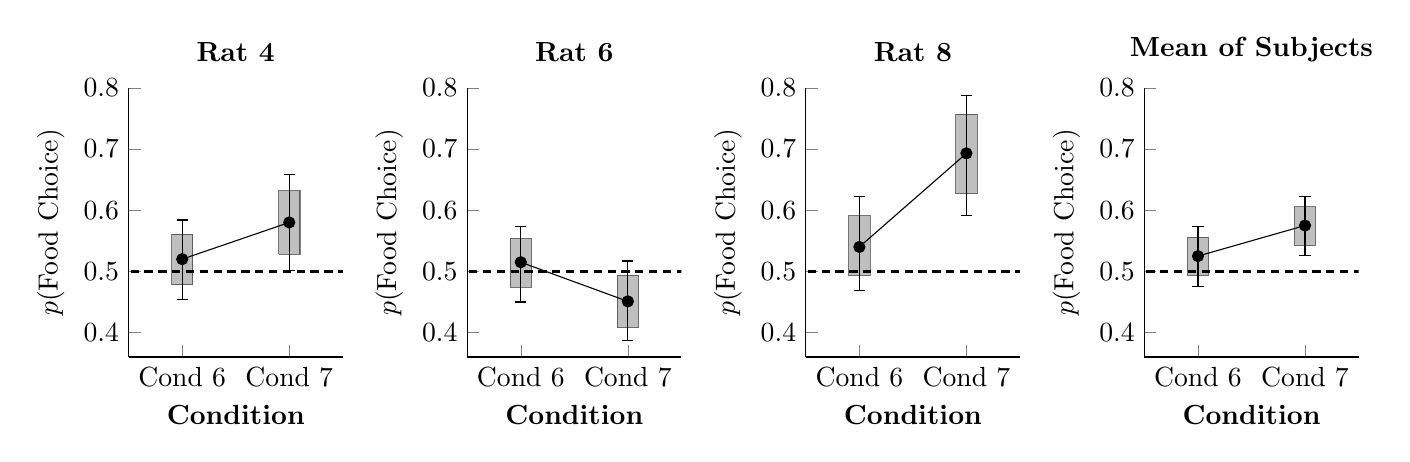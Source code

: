 \begin{tikzpicture}
	\begin{axis}[
			title={\textbf{\shortstack{Rat 4}}},
			width=4.3cm, height=5cm,
			axis x line*=bottom,
			axis y line*=left,
			xlabel={\textbf{Condition}},
			ylabel={$p(\text{Food Choice})$},
			xtick={1,2},
			xticklabels={Cond 6, Cond 7},
			scaled x ticks=false,
			ytick={0.4, 0.5, 0.6, 0.7, 0.8, 0.9, 1.0},
			xmin=0.5, xmax=2.5,
			ymin=0.36, ymax=0.8,
			bar width = 1cm,
			at={(0.0cm, 0cm)},
			legend style={at={(0.99,0.99)},anchor=north east}
		]

	
	

		\addplot[fill=gray, draw=black, opacity=0.5]
			table {
x	y
0.9	0.478
0.9	0.561
1.1	0.561
1.1	0.478
0.9	0.478

1.9	0.528
1.9	0.632
2.1	0.632
2.1	0.528
1.9	0.528
		};

		\addplot[solid, mark=*, black, error bars/.cd, y dir=both, y explicit]
			table [x=x, y=y, y error plus=eyp, y error minus=eym] {
x	y		eym	eyp
1	0.520	0.066	0.064
2	0.580	0.079	0.078
			};

		\addplot[densely dashed, thick, black]
			table {
x	y
0	0.5
5	0.5
			};

	\end{axis}

	\begin{axis}[
			title={\textbf{\shortstack{Rat 6}}},
			width=4.3cm, height=5cm,
			axis x line*=bottom,
			axis y line*=left,
			xlabel={\textbf{Condition}},
			ylabel={$p(\text{Food Choice})$},
			xtick={1,2},
			xticklabels={Cond 6, Cond 7},
			scaled x ticks=false,
			ytick={0.4, 0.5, 0.6, 0.7, 0.8, 0.9, 1.0},
			xmin=0.5, xmax=2.5,
			ymin=0.36, ymax=0.8,
			bar width = 1cm,
			at={(4.3cm, 0cm)},
			legend style={at={(0.99,0.99)},anchor=north east}
		]

		\addplot[fill=gray, draw=black, opacity=0.5]
			table {
x	y
0.9	0.474
0.9	0.554
1.1	0.554
1.1	0.474
0.9	0.474

1.9	0.408
1.9	0.494
2.1	0.494
2.1	0.408
1.9	0.408
		};

		\addplot[solid, mark=*, black, error bars/.cd, y dir=both, y explicit]
			table [x=x, y=y, y error plus=eyp, y error minus=eym] {
x	y		eym	eyp
1	0.515	0.065	0.059
2	0.451	0.064	0.066
			};

		\addplot[densely dashed, thick, black]
			table {
x	y
0	0.5
5	0.5
			};

	\end{axis}

	\begin{axis}[
			title={\textbf{\shortstack{Rat 8}}},
			width=4.3cm, height=5cm,
			axis x line*=bottom,
			axis y line*=left,
			xlabel={\textbf{Condition}},
			ylabel={$p(\text{Food Choice})$},
			xtick={1,2},
			xticklabels={Cond 6, Cond 7},
			scaled x ticks=false,
			ytick={0.4, 0.5, 0.6, 0.7, 0.8, 0.9, 1.0},
			xmin=0.5, xmax=2.5,
			ymin=0.36, ymax=0.8,
			bar width = 1cm,
			at={(8.6cm, 0.0cm)},
			legend style={at={(0.99,0.99)},anchor=north east}
		]

		\addplot[fill=gray, draw=black, opacity=0.5]
			table {
x	y
0.9	0.493
0.9	0.591
1.1	0.591
1.1	0.493
0.9	0.493

1.9	0.627
1.9	0.757
2.1	0.757
2.1	0.627
1.9	0.627
		};

		\addplot[solid, mark=*, black, error bars/.cd, y dir=both, y explicit]
			table [x=x, y=y, y error plus=eyp, y error minus=eym] {
x	y		eym	eyp
1	0.540	0.071	0.083
2	0.693	0.102	0.094
			};

		\addplot[densely dashed, thick, black]
			table {
x	y
0	0.5
5	0.5
			};

	\end{axis}

	\begin{axis}[
			title={\textbf{\shortstack{Mean of Subjects}}},
			width=4.3cm, height=5cm,
			axis x line*=bottom,
			axis y line*=left,
			xlabel={\textbf{Condition}},
			ylabel={$p(\text{Food Choice})$},
			xtick={1,2},
			xticklabels={Cond 6, Cond 7},
			scaled x ticks=false,
			ytick={0.4, 0.5, 0.6, 0.7, 0.8, 0.9, 1.0},
			xmin=0.5, xmax=2.5,
			ymin=0.36, ymax=0.8,
			bar width = 1cm,
			at={(12.9cm, 0.0cm)},
			legend style={at={(0.99,0.99)},anchor=north east}
		]

		\addplot[fill=gray, draw=black, opacity=0.5]
			table {
x	y
0.9	0.493
0.9	0.556
1.1	0.556
1.1	0.493
0.9	0.493

1.9	0.542
1.9	0.606
2.1	0.606
2.1	0.542
1.9	0.542
		};

		\addplot[solid, mark=*, black, error bars/.cd, y dir=both, y explicit]
			table [x=x, y=y, y error plus=eyp, y error minus=eym] {
x	y		eym	eyp
1	0.525	0.049	0.048
2	0.575	0.049	0.047
			};

		\addplot[densely dashed, thick, black]
			table {
x	y
0	0.5
5	0.5
			};

	\end{axis}


\end{tikzpicture}